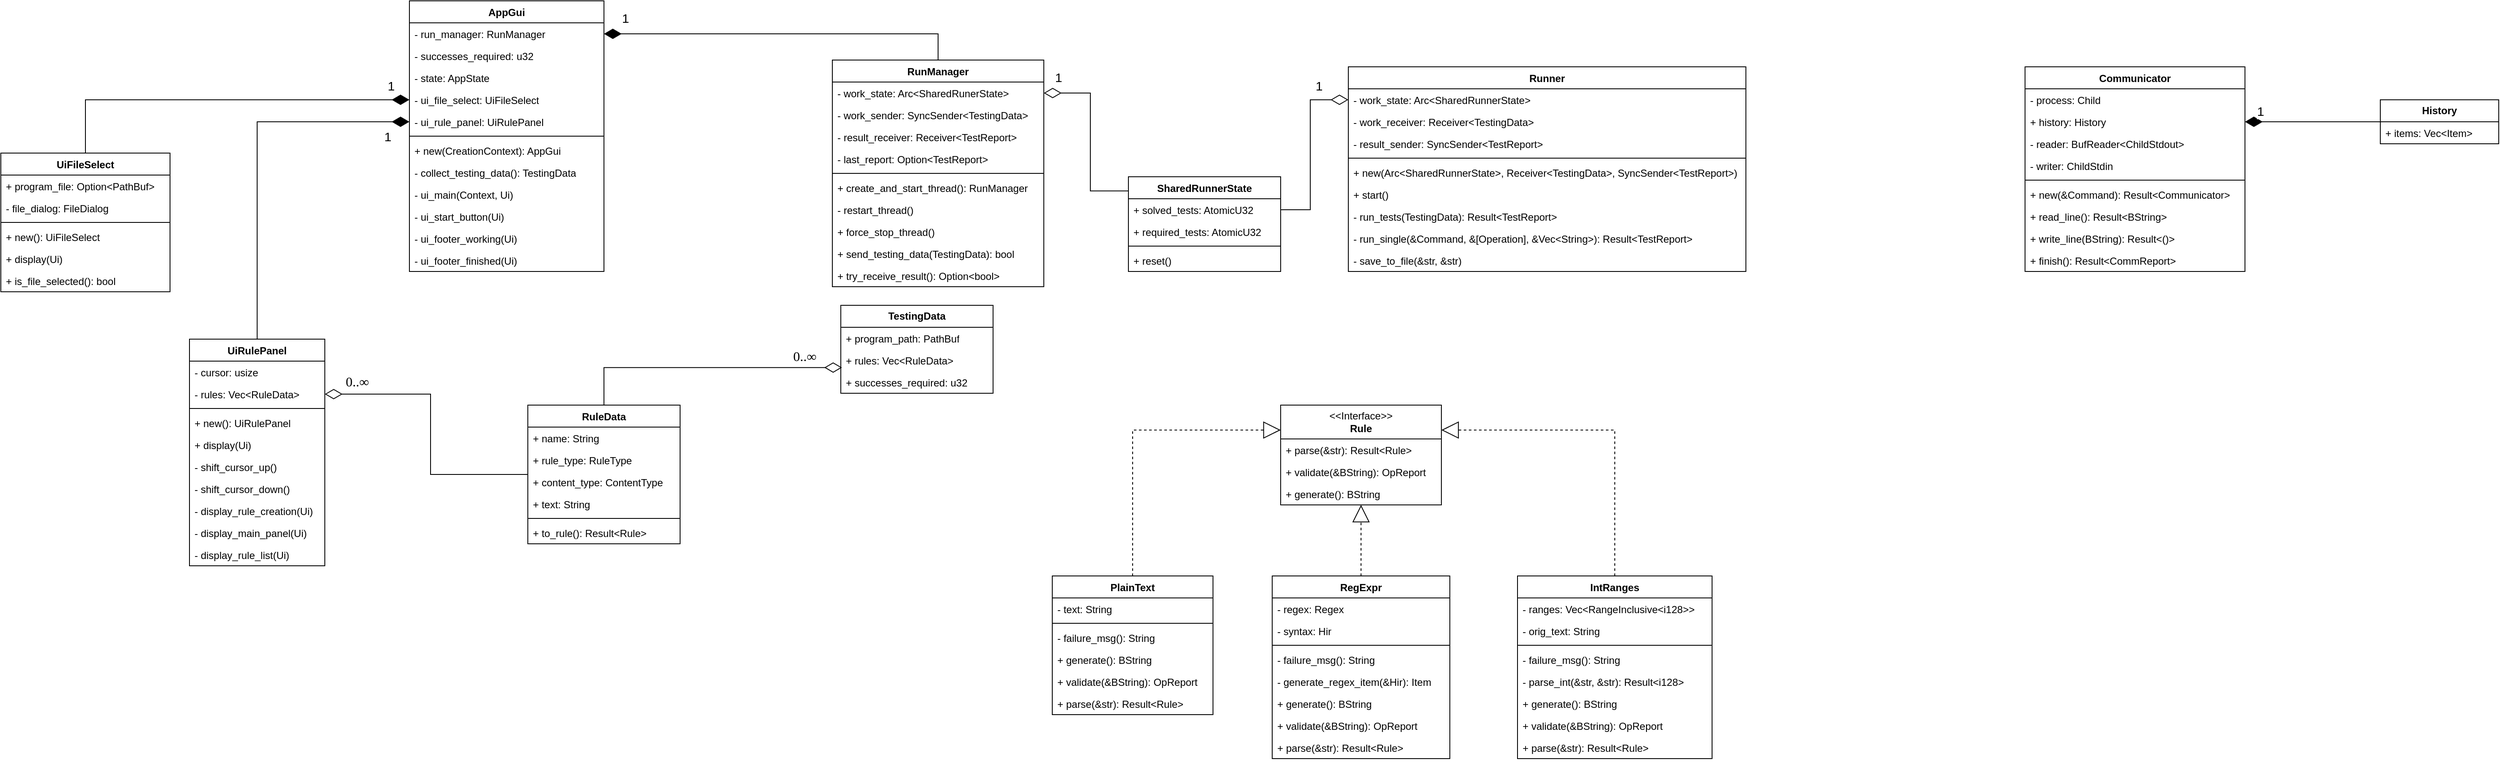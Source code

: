 <mxfile version="24.7.17">
  <diagram id="C5RBs43oDa-KdzZeNtuy" name="Page-1">
    <mxGraphModel dx="1877" dy="629" grid="1" gridSize="10" guides="1" tooltips="1" connect="1" arrows="1" fold="1" page="1" pageScale="1" pageWidth="827" pageHeight="1169" math="0" shadow="0">
      <root>
        <mxCell id="WIyWlLk6GJQsqaUBKTNV-0" />
        <mxCell id="WIyWlLk6GJQsqaUBKTNV-1" parent="WIyWlLk6GJQsqaUBKTNV-0" />
        <mxCell id="iUhNuEhfTF32NXV0GAsc-1" value="AppGui" style="swimlane;fontStyle=1;align=center;verticalAlign=top;childLayout=stackLayout;horizontal=1;startSize=26;horizontalStack=0;resizeParent=1;resizeParentMax=0;resizeLast=0;collapsible=1;marginBottom=0;whiteSpace=wrap;html=1;" parent="WIyWlLk6GJQsqaUBKTNV-1" vertex="1">
          <mxGeometry x="-30" y="40" width="230" height="320" as="geometry" />
        </mxCell>
        <mxCell id="iUhNuEhfTF32NXV0GAsc-2" value="- run_manager: RunManager" style="text;strokeColor=none;fillColor=none;align=left;verticalAlign=top;spacingLeft=4;spacingRight=4;overflow=hidden;rotatable=0;points=[[0,0.5],[1,0.5]];portConstraint=eastwest;whiteSpace=wrap;html=1;" parent="iUhNuEhfTF32NXV0GAsc-1" vertex="1">
          <mxGeometry y="26" width="230" height="26" as="geometry" />
        </mxCell>
        <mxCell id="c--dpKyqPbiVThtMQWS--4" value="- successes_required: u32" style="text;strokeColor=none;fillColor=none;align=left;verticalAlign=top;spacingLeft=4;spacingRight=4;overflow=hidden;rotatable=0;points=[[0,0.5],[1,0.5]];portConstraint=eastwest;whiteSpace=wrap;html=1;" parent="iUhNuEhfTF32NXV0GAsc-1" vertex="1">
          <mxGeometry y="52" width="230" height="26" as="geometry" />
        </mxCell>
        <mxCell id="c--dpKyqPbiVThtMQWS--5" value="- state: AppState" style="text;strokeColor=none;fillColor=none;align=left;verticalAlign=top;spacingLeft=4;spacingRight=4;overflow=hidden;rotatable=0;points=[[0,0.5],[1,0.5]];portConstraint=eastwest;whiteSpace=wrap;html=1;" parent="iUhNuEhfTF32NXV0GAsc-1" vertex="1">
          <mxGeometry y="78" width="230" height="26" as="geometry" />
        </mxCell>
        <mxCell id="c--dpKyqPbiVThtMQWS--6" value="- ui_file_select: UiFileSelect" style="text;strokeColor=none;fillColor=none;align=left;verticalAlign=top;spacingLeft=4;spacingRight=4;overflow=hidden;rotatable=0;points=[[0,0.5],[1,0.5]];portConstraint=eastwest;whiteSpace=wrap;html=1;" parent="iUhNuEhfTF32NXV0GAsc-1" vertex="1">
          <mxGeometry y="104" width="230" height="26" as="geometry" />
        </mxCell>
        <mxCell id="c--dpKyqPbiVThtMQWS--7" value="- ui_rule_panel: UiRulePanel" style="text;strokeColor=none;fillColor=none;align=left;verticalAlign=top;spacingLeft=4;spacingRight=4;overflow=hidden;rotatable=0;points=[[0,0.5],[1,0.5]];portConstraint=eastwest;whiteSpace=wrap;html=1;" parent="iUhNuEhfTF32NXV0GAsc-1" vertex="1">
          <mxGeometry y="130" width="230" height="26" as="geometry" />
        </mxCell>
        <mxCell id="iUhNuEhfTF32NXV0GAsc-3" value="" style="line;strokeWidth=1;fillColor=none;align=left;verticalAlign=middle;spacingTop=-1;spacingLeft=3;spacingRight=3;rotatable=0;labelPosition=right;points=[];portConstraint=eastwest;strokeColor=inherit;" parent="iUhNuEhfTF32NXV0GAsc-1" vertex="1">
          <mxGeometry y="156" width="230" height="8" as="geometry" />
        </mxCell>
        <mxCell id="iUhNuEhfTF32NXV0GAsc-4" value="+ new(CreationContext): AppGui" style="text;strokeColor=none;fillColor=none;align=left;verticalAlign=top;spacingLeft=4;spacingRight=4;overflow=hidden;rotatable=0;points=[[0,0.5],[1,0.5]];portConstraint=eastwest;whiteSpace=wrap;html=1;" parent="iUhNuEhfTF32NXV0GAsc-1" vertex="1">
          <mxGeometry y="164" width="230" height="26" as="geometry" />
        </mxCell>
        <mxCell id="c--dpKyqPbiVThtMQWS--8" value="- collect_testing_data(): TestingData" style="text;strokeColor=none;fillColor=none;align=left;verticalAlign=top;spacingLeft=4;spacingRight=4;overflow=hidden;rotatable=0;points=[[0,0.5],[1,0.5]];portConstraint=eastwest;whiteSpace=wrap;html=1;" parent="iUhNuEhfTF32NXV0GAsc-1" vertex="1">
          <mxGeometry y="190" width="230" height="26" as="geometry" />
        </mxCell>
        <mxCell id="c--dpKyqPbiVThtMQWS--9" value="- ui_main(Context, Ui)" style="text;strokeColor=none;fillColor=none;align=left;verticalAlign=top;spacingLeft=4;spacingRight=4;overflow=hidden;rotatable=0;points=[[0,0.5],[1,0.5]];portConstraint=eastwest;whiteSpace=wrap;html=1;" parent="iUhNuEhfTF32NXV0GAsc-1" vertex="1">
          <mxGeometry y="216" width="230" height="26" as="geometry" />
        </mxCell>
        <mxCell id="c--dpKyqPbiVThtMQWS--10" value="- ui_start_button(Ui)" style="text;strokeColor=none;fillColor=none;align=left;verticalAlign=top;spacingLeft=4;spacingRight=4;overflow=hidden;rotatable=0;points=[[0,0.5],[1,0.5]];portConstraint=eastwest;whiteSpace=wrap;html=1;" parent="iUhNuEhfTF32NXV0GAsc-1" vertex="1">
          <mxGeometry y="242" width="230" height="26" as="geometry" />
        </mxCell>
        <mxCell id="c--dpKyqPbiVThtMQWS--11" value="- ui_footer_working(Ui)" style="text;strokeColor=none;fillColor=none;align=left;verticalAlign=top;spacingLeft=4;spacingRight=4;overflow=hidden;rotatable=0;points=[[0,0.5],[1,0.5]];portConstraint=eastwest;whiteSpace=wrap;html=1;" parent="iUhNuEhfTF32NXV0GAsc-1" vertex="1">
          <mxGeometry y="268" width="230" height="26" as="geometry" />
        </mxCell>
        <mxCell id="c--dpKyqPbiVThtMQWS--12" value="- ui_footer_finished(Ui)" style="text;strokeColor=none;fillColor=none;align=left;verticalAlign=top;spacingLeft=4;spacingRight=4;overflow=hidden;rotatable=0;points=[[0,0.5],[1,0.5]];portConstraint=eastwest;whiteSpace=wrap;html=1;" parent="iUhNuEhfTF32NXV0GAsc-1" vertex="1">
          <mxGeometry y="294" width="230" height="26" as="geometry" />
        </mxCell>
        <mxCell id="c--dpKyqPbiVThtMQWS--16" value="1" style="edgeStyle=orthogonalEdgeStyle;rounded=0;orthogonalLoop=1;jettySize=auto;html=1;endArrow=diamondThin;endFill=1;strokeWidth=1;endSize=18;fontSize=15;" parent="WIyWlLk6GJQsqaUBKTNV-1" source="c--dpKyqPbiVThtMQWS--17" target="iUhNuEhfTF32NXV0GAsc-2" edge="1">
          <mxGeometry x="0.883" y="-19" relative="1" as="geometry">
            <mxPoint x="414" y="79" as="sourcePoint" />
            <mxPoint as="offset" />
          </mxGeometry>
        </mxCell>
        <mxCell id="c--dpKyqPbiVThtMQWS--17" value="RunManager" style="swimlane;fontStyle=1;align=center;verticalAlign=top;childLayout=stackLayout;horizontal=1;startSize=26;horizontalStack=0;resizeParent=1;resizeParentMax=0;resizeLast=0;collapsible=1;marginBottom=0;whiteSpace=wrap;html=1;" parent="WIyWlLk6GJQsqaUBKTNV-1" vertex="1">
          <mxGeometry x="470" y="110" width="250" height="268" as="geometry" />
        </mxCell>
        <mxCell id="c--dpKyqPbiVThtMQWS--18" value="- work_state: Arc&amp;lt;SharedRunerState&amp;gt;" style="text;strokeColor=none;fillColor=none;align=left;verticalAlign=top;spacingLeft=4;spacingRight=4;overflow=hidden;rotatable=0;points=[[0,0.5],[1,0.5]];portConstraint=eastwest;whiteSpace=wrap;html=1;" parent="c--dpKyqPbiVThtMQWS--17" vertex="1">
          <mxGeometry y="26" width="250" height="26" as="geometry" />
        </mxCell>
        <mxCell id="c--dpKyqPbiVThtMQWS--21" value="- work_sender: SyncSender&amp;lt;TestingData&amp;gt;" style="text;strokeColor=none;fillColor=none;align=left;verticalAlign=top;spacingLeft=4;spacingRight=4;overflow=hidden;rotatable=0;points=[[0,0.5],[1,0.5]];portConstraint=eastwest;whiteSpace=wrap;html=1;" parent="c--dpKyqPbiVThtMQWS--17" vertex="1">
          <mxGeometry y="52" width="250" height="26" as="geometry" />
        </mxCell>
        <mxCell id="c--dpKyqPbiVThtMQWS--22" value="- result_receiver: Receiver&amp;lt;TestReport&amp;gt;" style="text;strokeColor=none;fillColor=none;align=left;verticalAlign=top;spacingLeft=4;spacingRight=4;overflow=hidden;rotatable=0;points=[[0,0.5],[1,0.5]];portConstraint=eastwest;whiteSpace=wrap;html=1;" parent="c--dpKyqPbiVThtMQWS--17" vertex="1">
          <mxGeometry y="78" width="250" height="26" as="geometry" />
        </mxCell>
        <mxCell id="c--dpKyqPbiVThtMQWS--23" value="- last_report: Option&amp;lt;TestReport&amp;gt;" style="text;strokeColor=none;fillColor=none;align=left;verticalAlign=top;spacingLeft=4;spacingRight=4;overflow=hidden;rotatable=0;points=[[0,0.5],[1,0.5]];portConstraint=eastwest;whiteSpace=wrap;html=1;" parent="c--dpKyqPbiVThtMQWS--17" vertex="1">
          <mxGeometry y="104" width="250" height="26" as="geometry" />
        </mxCell>
        <mxCell id="c--dpKyqPbiVThtMQWS--19" value="" style="line;strokeWidth=1;fillColor=none;align=left;verticalAlign=middle;spacingTop=-1;spacingLeft=3;spacingRight=3;rotatable=0;labelPosition=right;points=[];portConstraint=eastwest;strokeColor=inherit;" parent="c--dpKyqPbiVThtMQWS--17" vertex="1">
          <mxGeometry y="130" width="250" height="8" as="geometry" />
        </mxCell>
        <mxCell id="c--dpKyqPbiVThtMQWS--20" value="+ create_and_start_thread(): RunManager" style="text;strokeColor=none;fillColor=none;align=left;verticalAlign=top;spacingLeft=4;spacingRight=4;overflow=hidden;rotatable=0;points=[[0,0.5],[1,0.5]];portConstraint=eastwest;whiteSpace=wrap;html=1;" parent="c--dpKyqPbiVThtMQWS--17" vertex="1">
          <mxGeometry y="138" width="250" height="26" as="geometry" />
        </mxCell>
        <mxCell id="c--dpKyqPbiVThtMQWS--24" value="- restart_thread()" style="text;strokeColor=none;fillColor=none;align=left;verticalAlign=top;spacingLeft=4;spacingRight=4;overflow=hidden;rotatable=0;points=[[0,0.5],[1,0.5]];portConstraint=eastwest;whiteSpace=wrap;html=1;" parent="c--dpKyqPbiVThtMQWS--17" vertex="1">
          <mxGeometry y="164" width="250" height="26" as="geometry" />
        </mxCell>
        <mxCell id="c--dpKyqPbiVThtMQWS--25" value="+ force_stop_thread()" style="text;strokeColor=none;fillColor=none;align=left;verticalAlign=top;spacingLeft=4;spacingRight=4;overflow=hidden;rotatable=0;points=[[0,0.5],[1,0.5]];portConstraint=eastwest;whiteSpace=wrap;html=1;" parent="c--dpKyqPbiVThtMQWS--17" vertex="1">
          <mxGeometry y="190" width="250" height="26" as="geometry" />
        </mxCell>
        <mxCell id="c--dpKyqPbiVThtMQWS--26" value="+ send_testing_data(TestingData): bool" style="text;strokeColor=none;fillColor=none;align=left;verticalAlign=top;spacingLeft=4;spacingRight=4;overflow=hidden;rotatable=0;points=[[0,0.5],[1,0.5]];portConstraint=eastwest;whiteSpace=wrap;html=1;" parent="c--dpKyqPbiVThtMQWS--17" vertex="1">
          <mxGeometry y="216" width="250" height="26" as="geometry" />
        </mxCell>
        <mxCell id="c--dpKyqPbiVThtMQWS--27" value="+ try_receive_result(): Option&amp;lt;bool&amp;gt;" style="text;strokeColor=none;fillColor=none;align=left;verticalAlign=top;spacingLeft=4;spacingRight=4;overflow=hidden;rotatable=0;points=[[0,0.5],[1,0.5]];portConstraint=eastwest;whiteSpace=wrap;html=1;" parent="c--dpKyqPbiVThtMQWS--17" vertex="1">
          <mxGeometry y="242" width="250" height="26" as="geometry" />
        </mxCell>
        <mxCell id="c--dpKyqPbiVThtMQWS--37" value="1" style="edgeStyle=orthogonalEdgeStyle;rounded=0;orthogonalLoop=1;jettySize=auto;html=1;endArrow=diamondThin;endFill=1;endSize=18;fontSize=15;" parent="WIyWlLk6GJQsqaUBKTNV-1" source="c--dpKyqPbiVThtMQWS--28" target="c--dpKyqPbiVThtMQWS--6" edge="1">
          <mxGeometry x="0.9" y="17" relative="1" as="geometry">
            <mxPoint as="offset" />
          </mxGeometry>
        </mxCell>
        <mxCell id="c--dpKyqPbiVThtMQWS--28" value="UiFileSelect" style="swimlane;fontStyle=1;align=center;verticalAlign=top;childLayout=stackLayout;horizontal=1;startSize=26;horizontalStack=0;resizeParent=1;resizeParentMax=0;resizeLast=0;collapsible=1;marginBottom=0;whiteSpace=wrap;html=1;" parent="WIyWlLk6GJQsqaUBKTNV-1" vertex="1">
          <mxGeometry x="-513" y="220" width="200" height="164" as="geometry" />
        </mxCell>
        <mxCell id="c--dpKyqPbiVThtMQWS--29" value="+ program_file: Option&amp;lt;PathBuf&amp;gt;" style="text;strokeColor=none;fillColor=none;align=left;verticalAlign=top;spacingLeft=4;spacingRight=4;overflow=hidden;rotatable=0;points=[[0,0.5],[1,0.5]];portConstraint=eastwest;whiteSpace=wrap;html=1;" parent="c--dpKyqPbiVThtMQWS--28" vertex="1">
          <mxGeometry y="26" width="200" height="26" as="geometry" />
        </mxCell>
        <mxCell id="L4qTlxJnyQuch68UuE1T-7" value="- file_dialog: FileDialog" style="text;strokeColor=none;fillColor=none;align=left;verticalAlign=top;spacingLeft=4;spacingRight=4;overflow=hidden;rotatable=0;points=[[0,0.5],[1,0.5]];portConstraint=eastwest;whiteSpace=wrap;html=1;" parent="c--dpKyqPbiVThtMQWS--28" vertex="1">
          <mxGeometry y="52" width="200" height="26" as="geometry" />
        </mxCell>
        <mxCell id="c--dpKyqPbiVThtMQWS--30" value="" style="line;strokeWidth=1;fillColor=none;align=left;verticalAlign=middle;spacingTop=-1;spacingLeft=3;spacingRight=3;rotatable=0;labelPosition=right;points=[];portConstraint=eastwest;strokeColor=inherit;" parent="c--dpKyqPbiVThtMQWS--28" vertex="1">
          <mxGeometry y="78" width="200" height="8" as="geometry" />
        </mxCell>
        <mxCell id="c--dpKyqPbiVThtMQWS--31" value="+ new(): UiFileSelect" style="text;strokeColor=none;fillColor=none;align=left;verticalAlign=top;spacingLeft=4;spacingRight=4;overflow=hidden;rotatable=0;points=[[0,0.5],[1,0.5]];portConstraint=eastwest;whiteSpace=wrap;html=1;" parent="c--dpKyqPbiVThtMQWS--28" vertex="1">
          <mxGeometry y="86" width="200" height="26" as="geometry" />
        </mxCell>
        <mxCell id="L4qTlxJnyQuch68UuE1T-9" value="+ display(Ui)" style="text;strokeColor=none;fillColor=none;align=left;verticalAlign=top;spacingLeft=4;spacingRight=4;overflow=hidden;rotatable=0;points=[[0,0.5],[1,0.5]];portConstraint=eastwest;whiteSpace=wrap;html=1;" parent="c--dpKyqPbiVThtMQWS--28" vertex="1">
          <mxGeometry y="112" width="200" height="26" as="geometry" />
        </mxCell>
        <mxCell id="L4qTlxJnyQuch68UuE1T-8" value="+ is_file_selected(): bool" style="text;strokeColor=none;fillColor=none;align=left;verticalAlign=top;spacingLeft=4;spacingRight=4;overflow=hidden;rotatable=0;points=[[0,0.5],[1,0.5]];portConstraint=eastwest;whiteSpace=wrap;html=1;" parent="c--dpKyqPbiVThtMQWS--28" vertex="1">
          <mxGeometry y="138" width="200" height="26" as="geometry" />
        </mxCell>
        <mxCell id="c--dpKyqPbiVThtMQWS--38" value="1" style="edgeStyle=orthogonalEdgeStyle;rounded=0;orthogonalLoop=1;jettySize=auto;html=1;fontSize=15;endSize=18;endArrow=diamondThin;endFill=1;" parent="WIyWlLk6GJQsqaUBKTNV-1" source="c--dpKyqPbiVThtMQWS--32" target="c--dpKyqPbiVThtMQWS--7" edge="1">
          <mxGeometry x="0.882" y="-17" relative="1" as="geometry">
            <mxPoint as="offset" />
          </mxGeometry>
        </mxCell>
        <mxCell id="c--dpKyqPbiVThtMQWS--32" value="UiRulePanel" style="swimlane;fontStyle=1;align=center;verticalAlign=top;childLayout=stackLayout;horizontal=1;startSize=26;horizontalStack=0;resizeParent=1;resizeParentMax=0;resizeLast=0;collapsible=1;marginBottom=0;whiteSpace=wrap;html=1;" parent="WIyWlLk6GJQsqaUBKTNV-1" vertex="1">
          <mxGeometry x="-290" y="440" width="160" height="268" as="geometry" />
        </mxCell>
        <mxCell id="c--dpKyqPbiVThtMQWS--33" value="- cursor: usize" style="text;strokeColor=none;fillColor=none;align=left;verticalAlign=top;spacingLeft=4;spacingRight=4;overflow=hidden;rotatable=0;points=[[0,0.5],[1,0.5]];portConstraint=eastwest;whiteSpace=wrap;html=1;" parent="c--dpKyqPbiVThtMQWS--32" vertex="1">
          <mxGeometry y="26" width="160" height="26" as="geometry" />
        </mxCell>
        <mxCell id="c--dpKyqPbiVThtMQWS--39" value="- rules: Vec&amp;lt;RuleData&amp;gt;" style="text;strokeColor=none;fillColor=none;align=left;verticalAlign=top;spacingLeft=4;spacingRight=4;overflow=hidden;rotatable=0;points=[[0,0.5],[1,0.5]];portConstraint=eastwest;whiteSpace=wrap;html=1;" parent="c--dpKyqPbiVThtMQWS--32" vertex="1">
          <mxGeometry y="52" width="160" height="26" as="geometry" />
        </mxCell>
        <mxCell id="c--dpKyqPbiVThtMQWS--34" value="" style="line;strokeWidth=1;fillColor=none;align=left;verticalAlign=middle;spacingTop=-1;spacingLeft=3;spacingRight=3;rotatable=0;labelPosition=right;points=[];portConstraint=eastwest;strokeColor=inherit;" parent="c--dpKyqPbiVThtMQWS--32" vertex="1">
          <mxGeometry y="78" width="160" height="8" as="geometry" />
        </mxCell>
        <mxCell id="c--dpKyqPbiVThtMQWS--35" value="+ new(): UiRulePanel" style="text;strokeColor=none;fillColor=none;align=left;verticalAlign=top;spacingLeft=4;spacingRight=4;overflow=hidden;rotatable=0;points=[[0,0.5],[1,0.5]];portConstraint=eastwest;whiteSpace=wrap;html=1;" parent="c--dpKyqPbiVThtMQWS--32" vertex="1">
          <mxGeometry y="86" width="160" height="26" as="geometry" />
        </mxCell>
        <mxCell id="L4qTlxJnyQuch68UuE1T-0" value="+ display(Ui)" style="text;strokeColor=none;fillColor=none;align=left;verticalAlign=top;spacingLeft=4;spacingRight=4;overflow=hidden;rotatable=0;points=[[0,0.5],[1,0.5]];portConstraint=eastwest;whiteSpace=wrap;html=1;" parent="c--dpKyqPbiVThtMQWS--32" vertex="1">
          <mxGeometry y="112" width="160" height="26" as="geometry" />
        </mxCell>
        <mxCell id="L4qTlxJnyQuch68UuE1T-1" value="- shift_cursor_up()" style="text;strokeColor=none;fillColor=none;align=left;verticalAlign=top;spacingLeft=4;spacingRight=4;overflow=hidden;rotatable=0;points=[[0,0.5],[1,0.5]];portConstraint=eastwest;whiteSpace=wrap;html=1;" parent="c--dpKyqPbiVThtMQWS--32" vertex="1">
          <mxGeometry y="138" width="160" height="26" as="geometry" />
        </mxCell>
        <mxCell id="L4qTlxJnyQuch68UuE1T-2" value="- shift_cursor_down()" style="text;strokeColor=none;fillColor=none;align=left;verticalAlign=top;spacingLeft=4;spacingRight=4;overflow=hidden;rotatable=0;points=[[0,0.5],[1,0.5]];portConstraint=eastwest;whiteSpace=wrap;html=1;" parent="c--dpKyqPbiVThtMQWS--32" vertex="1">
          <mxGeometry y="164" width="160" height="26" as="geometry" />
        </mxCell>
        <mxCell id="L4qTlxJnyQuch68UuE1T-3" value="- display_rule_creation(Ui)" style="text;strokeColor=none;fillColor=none;align=left;verticalAlign=top;spacingLeft=4;spacingRight=4;overflow=hidden;rotatable=0;points=[[0,0.5],[1,0.5]];portConstraint=eastwest;whiteSpace=wrap;html=1;" parent="c--dpKyqPbiVThtMQWS--32" vertex="1">
          <mxGeometry y="190" width="160" height="26" as="geometry" />
        </mxCell>
        <mxCell id="L4qTlxJnyQuch68UuE1T-6" value="- display_main_panel(Ui)" style="text;strokeColor=none;fillColor=none;align=left;verticalAlign=top;spacingLeft=4;spacingRight=4;overflow=hidden;rotatable=0;points=[[0,0.5],[1,0.5]];portConstraint=eastwest;whiteSpace=wrap;html=1;" parent="c--dpKyqPbiVThtMQWS--32" vertex="1">
          <mxGeometry y="216" width="160" height="26" as="geometry" />
        </mxCell>
        <mxCell id="L4qTlxJnyQuch68UuE1T-5" value="- display_rule_list(Ui)" style="text;strokeColor=none;fillColor=none;align=left;verticalAlign=top;spacingLeft=4;spacingRight=4;overflow=hidden;rotatable=0;points=[[0,0.5],[1,0.5]];portConstraint=eastwest;whiteSpace=wrap;html=1;" parent="c--dpKyqPbiVThtMQWS--32" vertex="1">
          <mxGeometry y="242" width="160" height="26" as="geometry" />
        </mxCell>
        <mxCell id="L4qTlxJnyQuch68UuE1T-14" value="&lt;font style=&quot;font-size: 16px;&quot; face=&quot;Times New Roman&quot;&gt;0..∞&lt;/font&gt;" style="edgeStyle=orthogonalEdgeStyle;rounded=0;orthogonalLoop=1;jettySize=auto;html=1;endArrow=diamondThin;endFill=0;endSize=18;fontSize=15;" parent="WIyWlLk6GJQsqaUBKTNV-1" source="L4qTlxJnyQuch68UuE1T-10" target="c--dpKyqPbiVThtMQWS--39" edge="1">
          <mxGeometry x="0.775" y="-15" relative="1" as="geometry">
            <mxPoint as="offset" />
          </mxGeometry>
        </mxCell>
        <mxCell id="L4qTlxJnyQuch68UuE1T-10" value="RuleData" style="swimlane;fontStyle=1;align=center;verticalAlign=top;childLayout=stackLayout;horizontal=1;startSize=26;horizontalStack=0;resizeParent=1;resizeParentMax=0;resizeLast=0;collapsible=1;marginBottom=0;whiteSpace=wrap;html=1;" parent="WIyWlLk6GJQsqaUBKTNV-1" vertex="1">
          <mxGeometry x="110" y="518" width="180" height="164" as="geometry" />
        </mxCell>
        <mxCell id="L4qTlxJnyQuch68UuE1T-11" value="+ name: String" style="text;strokeColor=none;fillColor=none;align=left;verticalAlign=top;spacingLeft=4;spacingRight=4;overflow=hidden;rotatable=0;points=[[0,0.5],[1,0.5]];portConstraint=eastwest;whiteSpace=wrap;html=1;" parent="L4qTlxJnyQuch68UuE1T-10" vertex="1">
          <mxGeometry y="26" width="180" height="26" as="geometry" />
        </mxCell>
        <mxCell id="L4qTlxJnyQuch68UuE1T-17" value="+ rule_type: RuleType" style="text;strokeColor=none;fillColor=none;align=left;verticalAlign=top;spacingLeft=4;spacingRight=4;overflow=hidden;rotatable=0;points=[[0,0.5],[1,0.5]];portConstraint=eastwest;whiteSpace=wrap;html=1;" parent="L4qTlxJnyQuch68UuE1T-10" vertex="1">
          <mxGeometry y="52" width="180" height="26" as="geometry" />
        </mxCell>
        <mxCell id="L4qTlxJnyQuch68UuE1T-16" value="+ content_type: ContentType" style="text;strokeColor=none;fillColor=none;align=left;verticalAlign=top;spacingLeft=4;spacingRight=4;overflow=hidden;rotatable=0;points=[[0,0.5],[1,0.5]];portConstraint=eastwest;whiteSpace=wrap;html=1;" parent="L4qTlxJnyQuch68UuE1T-10" vertex="1">
          <mxGeometry y="78" width="180" height="26" as="geometry" />
        </mxCell>
        <mxCell id="L4qTlxJnyQuch68UuE1T-15" value="+ text: String" style="text;strokeColor=none;fillColor=none;align=left;verticalAlign=top;spacingLeft=4;spacingRight=4;overflow=hidden;rotatable=0;points=[[0,0.5],[1,0.5]];portConstraint=eastwest;whiteSpace=wrap;html=1;" parent="L4qTlxJnyQuch68UuE1T-10" vertex="1">
          <mxGeometry y="104" width="180" height="26" as="geometry" />
        </mxCell>
        <mxCell id="L4qTlxJnyQuch68UuE1T-12" value="" style="line;strokeWidth=1;fillColor=none;align=left;verticalAlign=middle;spacingTop=-1;spacingLeft=3;spacingRight=3;rotatable=0;labelPosition=right;points=[];portConstraint=eastwest;strokeColor=inherit;" parent="L4qTlxJnyQuch68UuE1T-10" vertex="1">
          <mxGeometry y="130" width="180" height="8" as="geometry" />
        </mxCell>
        <mxCell id="L4qTlxJnyQuch68UuE1T-13" value="+ to_rule(): Result&amp;lt;Rule&amp;gt;" style="text;strokeColor=none;fillColor=none;align=left;verticalAlign=top;spacingLeft=4;spacingRight=4;overflow=hidden;rotatable=0;points=[[0,0.5],[1,0.5]];portConstraint=eastwest;whiteSpace=wrap;html=1;" parent="L4qTlxJnyQuch68UuE1T-10" vertex="1">
          <mxGeometry y="138" width="180" height="26" as="geometry" />
        </mxCell>
        <mxCell id="L4qTlxJnyQuch68UuE1T-22" value="&lt;b&gt;TestingData&lt;/b&gt;" style="swimlane;fontStyle=0;childLayout=stackLayout;horizontal=1;startSize=26;fillColor=none;horizontalStack=0;resizeParent=1;resizeParentMax=0;resizeLast=0;collapsible=1;marginBottom=0;whiteSpace=wrap;html=1;" parent="WIyWlLk6GJQsqaUBKTNV-1" vertex="1">
          <mxGeometry x="480" y="400" width="180" height="104" as="geometry" />
        </mxCell>
        <mxCell id="L4qTlxJnyQuch68UuE1T-23" value="+ program_path: PathBuf" style="text;strokeColor=none;fillColor=none;align=left;verticalAlign=top;spacingLeft=4;spacingRight=4;overflow=hidden;rotatable=0;points=[[0,0.5],[1,0.5]];portConstraint=eastwest;whiteSpace=wrap;html=1;" parent="L4qTlxJnyQuch68UuE1T-22" vertex="1">
          <mxGeometry y="26" width="180" height="26" as="geometry" />
        </mxCell>
        <mxCell id="L4qTlxJnyQuch68UuE1T-24" value="+ rules: Vec&amp;lt;RuleData&amp;gt;" style="text;strokeColor=none;fillColor=none;align=left;verticalAlign=top;spacingLeft=4;spacingRight=4;overflow=hidden;rotatable=0;points=[[0,0.5],[1,0.5]];portConstraint=eastwest;whiteSpace=wrap;html=1;" parent="L4qTlxJnyQuch68UuE1T-22" vertex="1">
          <mxGeometry y="52" width="180" height="26" as="geometry" />
        </mxCell>
        <mxCell id="L4qTlxJnyQuch68UuE1T-25" value="+ successes_required: u32" style="text;strokeColor=none;fillColor=none;align=left;verticalAlign=top;spacingLeft=4;spacingRight=4;overflow=hidden;rotatable=0;points=[[0,0.5],[1,0.5]];portConstraint=eastwest;whiteSpace=wrap;html=1;" parent="L4qTlxJnyQuch68UuE1T-22" vertex="1">
          <mxGeometry y="78" width="180" height="26" as="geometry" />
        </mxCell>
        <mxCell id="L4qTlxJnyQuch68UuE1T-26" value="&lt;font style=&quot;font-size: 16px;&quot; face=&quot;Times New Roman&quot;&gt;0..∞&lt;/font&gt;" style="edgeStyle=orthogonalEdgeStyle;rounded=0;orthogonalLoop=1;jettySize=auto;html=1;endArrow=diamondThin;endFill=0;endSize=18;fontSize=15;entryX=0.008;entryY=0.831;entryDx=0;entryDy=0;entryPerimeter=0;" parent="WIyWlLk6GJQsqaUBKTNV-1" source="L4qTlxJnyQuch68UuE1T-10" target="L4qTlxJnyQuch68UuE1T-24" edge="1">
          <mxGeometry x="0.726" y="14" relative="1" as="geometry">
            <mxPoint x="130" y="532" as="sourcePoint" />
            <mxPoint x="-120" y="515" as="targetPoint" />
            <mxPoint as="offset" />
          </mxGeometry>
        </mxCell>
        <mxCell id="L4qTlxJnyQuch68UuE1T-27" value="Runner" style="swimlane;fontStyle=1;align=center;verticalAlign=top;childLayout=stackLayout;horizontal=1;startSize=26;horizontalStack=0;resizeParent=1;resizeParentMax=0;resizeLast=0;collapsible=1;marginBottom=0;whiteSpace=wrap;html=1;" parent="WIyWlLk6GJQsqaUBKTNV-1" vertex="1">
          <mxGeometry x="1080" y="118" width="470" height="242" as="geometry" />
        </mxCell>
        <mxCell id="L4qTlxJnyQuch68UuE1T-28" value="- work_state: Arc&amp;lt;SharedRunnerState&amp;gt;" style="text;strokeColor=none;fillColor=none;align=left;verticalAlign=top;spacingLeft=4;spacingRight=4;overflow=hidden;rotatable=0;points=[[0,0.5],[1,0.5]];portConstraint=eastwest;whiteSpace=wrap;html=1;" parent="L4qTlxJnyQuch68UuE1T-27" vertex="1">
          <mxGeometry y="26" width="470" height="26" as="geometry" />
        </mxCell>
        <mxCell id="L4qTlxJnyQuch68UuE1T-31" value="- work_receiver: Receiver&amp;lt;TestingData&amp;gt;" style="text;strokeColor=none;fillColor=none;align=left;verticalAlign=top;spacingLeft=4;spacingRight=4;overflow=hidden;rotatable=0;points=[[0,0.5],[1,0.5]];portConstraint=eastwest;whiteSpace=wrap;html=1;" parent="L4qTlxJnyQuch68UuE1T-27" vertex="1">
          <mxGeometry y="52" width="470" height="26" as="geometry" />
        </mxCell>
        <mxCell id="L4qTlxJnyQuch68UuE1T-32" value="- result_sender: SyncSender&amp;lt;TestReport&amp;gt;" style="text;strokeColor=none;fillColor=none;align=left;verticalAlign=top;spacingLeft=4;spacingRight=4;overflow=hidden;rotatable=0;points=[[0,0.5],[1,0.5]];portConstraint=eastwest;whiteSpace=wrap;html=1;" parent="L4qTlxJnyQuch68UuE1T-27" vertex="1">
          <mxGeometry y="78" width="470" height="26" as="geometry" />
        </mxCell>
        <mxCell id="L4qTlxJnyQuch68UuE1T-29" value="" style="line;strokeWidth=1;fillColor=none;align=left;verticalAlign=middle;spacingTop=-1;spacingLeft=3;spacingRight=3;rotatable=0;labelPosition=right;points=[];portConstraint=eastwest;strokeColor=inherit;" parent="L4qTlxJnyQuch68UuE1T-27" vertex="1">
          <mxGeometry y="104" width="470" height="8" as="geometry" />
        </mxCell>
        <mxCell id="L4qTlxJnyQuch68UuE1T-33" value="+ new(Arc&amp;lt;SharedRunnerState&amp;gt;, Receiver&amp;lt;TestingData&amp;gt;, SyncSender&amp;lt;TestReport&amp;gt;)" style="text;strokeColor=none;fillColor=none;align=left;verticalAlign=top;spacingLeft=4;spacingRight=4;overflow=hidden;rotatable=0;points=[[0,0.5],[1,0.5]];portConstraint=eastwest;whiteSpace=wrap;html=1;" parent="L4qTlxJnyQuch68UuE1T-27" vertex="1">
          <mxGeometry y="112" width="470" height="26" as="geometry" />
        </mxCell>
        <mxCell id="L4qTlxJnyQuch68UuE1T-30" value="+ start()" style="text;strokeColor=none;fillColor=none;align=left;verticalAlign=top;spacingLeft=4;spacingRight=4;overflow=hidden;rotatable=0;points=[[0,0.5],[1,0.5]];portConstraint=eastwest;whiteSpace=wrap;html=1;" parent="L4qTlxJnyQuch68UuE1T-27" vertex="1">
          <mxGeometry y="138" width="470" height="26" as="geometry" />
        </mxCell>
        <mxCell id="L4qTlxJnyQuch68UuE1T-47" value="- run_tests(TestingData): Result&amp;lt;TestReport&amp;gt;" style="text;strokeColor=none;fillColor=none;align=left;verticalAlign=top;spacingLeft=4;spacingRight=4;overflow=hidden;rotatable=0;points=[[0,0.5],[1,0.5]];portConstraint=eastwest;whiteSpace=wrap;html=1;" parent="L4qTlxJnyQuch68UuE1T-27" vertex="1">
          <mxGeometry y="164" width="470" height="26" as="geometry" />
        </mxCell>
        <mxCell id="L4qTlxJnyQuch68UuE1T-46" value="- run_single(&amp;amp;Command, &amp;amp;[Operation], &amp;amp;Vec&amp;lt;String&amp;gt;): Result&amp;lt;TestReport&amp;gt;" style="text;strokeColor=none;fillColor=none;align=left;verticalAlign=top;spacingLeft=4;spacingRight=4;overflow=hidden;rotatable=0;points=[[0,0.5],[1,0.5]];portConstraint=eastwest;whiteSpace=wrap;html=1;" parent="L4qTlxJnyQuch68UuE1T-27" vertex="1">
          <mxGeometry y="190" width="470" height="26" as="geometry" />
        </mxCell>
        <mxCell id="L4qTlxJnyQuch68UuE1T-45" value="- save_to_file(&amp;amp;str, &amp;amp;str)" style="text;strokeColor=none;fillColor=none;align=left;verticalAlign=top;spacingLeft=4;spacingRight=4;overflow=hidden;rotatable=0;points=[[0,0.5],[1,0.5]];portConstraint=eastwest;whiteSpace=wrap;html=1;" parent="L4qTlxJnyQuch68UuE1T-27" vertex="1">
          <mxGeometry y="216" width="470" height="26" as="geometry" />
        </mxCell>
        <mxCell id="L4qTlxJnyQuch68UuE1T-38" value="1" style="edgeStyle=orthogonalEdgeStyle;rounded=0;orthogonalLoop=1;jettySize=auto;html=1;fontSize=15;endArrow=diamondThin;endFill=0;endSize=18;exitX=0.003;exitY=0.15;exitDx=0;exitDy=0;exitPerimeter=0;" parent="WIyWlLk6GJQsqaUBKTNV-1" source="L4qTlxJnyQuch68UuE1T-41" target="c--dpKyqPbiVThtMQWS--18" edge="1">
          <mxGeometry x="0.846" y="-19" relative="1" as="geometry">
            <mxPoint as="offset" />
          </mxGeometry>
        </mxCell>
        <mxCell id="L4qTlxJnyQuch68UuE1T-40" value="1" style="edgeStyle=orthogonalEdgeStyle;rounded=0;orthogonalLoop=1;jettySize=auto;html=1;endArrow=diamondThin;endFill=0;endSize=18;fontSize=15;" parent="WIyWlLk6GJQsqaUBKTNV-1" source="L4qTlxJnyQuch68UuE1T-35" target="L4qTlxJnyQuch68UuE1T-28" edge="1">
          <mxGeometry x="0.661" y="17" relative="1" as="geometry">
            <mxPoint as="offset" />
          </mxGeometry>
        </mxCell>
        <mxCell id="L4qTlxJnyQuch68UuE1T-41" value="SharedRunnerState" style="swimlane;fontStyle=1;align=center;verticalAlign=top;childLayout=stackLayout;horizontal=1;startSize=26;horizontalStack=0;resizeParent=1;resizeParentMax=0;resizeLast=0;collapsible=1;marginBottom=0;whiteSpace=wrap;html=1;" parent="WIyWlLk6GJQsqaUBKTNV-1" vertex="1">
          <mxGeometry x="820" y="248" width="180" height="112" as="geometry" />
        </mxCell>
        <mxCell id="L4qTlxJnyQuch68UuE1T-35" value="+ solved_tests: AtomicU32" style="text;strokeColor=none;fillColor=none;align=left;verticalAlign=top;spacingLeft=4;spacingRight=4;overflow=hidden;rotatable=0;points=[[0,0.5],[1,0.5]];portConstraint=eastwest;whiteSpace=wrap;html=1;" parent="L4qTlxJnyQuch68UuE1T-41" vertex="1">
          <mxGeometry y="26" width="180" height="26" as="geometry" />
        </mxCell>
        <mxCell id="L4qTlxJnyQuch68UuE1T-36" value="+ required_tests: AtomicU32" style="text;strokeColor=none;fillColor=none;align=left;verticalAlign=top;spacingLeft=4;spacingRight=4;overflow=hidden;rotatable=0;points=[[0,0.5],[1,0.5]];portConstraint=eastwest;whiteSpace=wrap;html=1;" parent="L4qTlxJnyQuch68UuE1T-41" vertex="1">
          <mxGeometry y="52" width="180" height="26" as="geometry" />
        </mxCell>
        <mxCell id="L4qTlxJnyQuch68UuE1T-43" value="" style="line;strokeWidth=1;fillColor=none;align=left;verticalAlign=middle;spacingTop=-1;spacingLeft=3;spacingRight=3;rotatable=0;labelPosition=right;points=[];portConstraint=eastwest;strokeColor=inherit;" parent="L4qTlxJnyQuch68UuE1T-41" vertex="1">
          <mxGeometry y="78" width="180" height="8" as="geometry" />
        </mxCell>
        <mxCell id="L4qTlxJnyQuch68UuE1T-44" value="+ reset()" style="text;strokeColor=none;fillColor=none;align=left;verticalAlign=top;spacingLeft=4;spacingRight=4;overflow=hidden;rotatable=0;points=[[0,0.5],[1,0.5]];portConstraint=eastwest;whiteSpace=wrap;html=1;" parent="L4qTlxJnyQuch68UuE1T-41" vertex="1">
          <mxGeometry y="86" width="180" height="26" as="geometry" />
        </mxCell>
        <mxCell id="L4qTlxJnyQuch68UuE1T-49" value="&amp;lt;&amp;lt;Interface&amp;gt;&amp;gt;&lt;div&gt;&lt;b&gt;Rule&lt;/b&gt;&lt;/div&gt;" style="swimlane;fontStyle=0;childLayout=stackLayout;horizontal=1;startSize=40;fillColor=none;horizontalStack=0;resizeParent=1;resizeParentMax=0;resizeLast=0;collapsible=1;marginBottom=0;whiteSpace=wrap;html=1;" parent="WIyWlLk6GJQsqaUBKTNV-1" vertex="1">
          <mxGeometry x="1000" y="518" width="190" height="118" as="geometry" />
        </mxCell>
        <mxCell id="L4qTlxJnyQuch68UuE1T-50" value="+ parse(&amp;amp;str): Result&amp;lt;Rule&amp;gt;" style="text;strokeColor=none;fillColor=none;align=left;verticalAlign=top;spacingLeft=4;spacingRight=4;overflow=hidden;rotatable=0;points=[[0,0.5],[1,0.5]];portConstraint=eastwest;whiteSpace=wrap;html=1;" parent="L4qTlxJnyQuch68UuE1T-49" vertex="1">
          <mxGeometry y="40" width="190" height="26" as="geometry" />
        </mxCell>
        <mxCell id="L4qTlxJnyQuch68UuE1T-51" value="+ validate(&amp;amp;BString): OpReport" style="text;strokeColor=none;fillColor=none;align=left;verticalAlign=top;spacingLeft=4;spacingRight=4;overflow=hidden;rotatable=0;points=[[0,0.5],[1,0.5]];portConstraint=eastwest;whiteSpace=wrap;html=1;" parent="L4qTlxJnyQuch68UuE1T-49" vertex="1">
          <mxGeometry y="66" width="190" height="26" as="geometry" />
        </mxCell>
        <mxCell id="L4qTlxJnyQuch68UuE1T-52" value="+ generate(): BString" style="text;strokeColor=none;fillColor=none;align=left;verticalAlign=top;spacingLeft=4;spacingRight=4;overflow=hidden;rotatable=0;points=[[0,0.5],[1,0.5]];portConstraint=eastwest;whiteSpace=wrap;html=1;" parent="L4qTlxJnyQuch68UuE1T-49" vertex="1">
          <mxGeometry y="92" width="190" height="26" as="geometry" />
        </mxCell>
        <mxCell id="L4qTlxJnyQuch68UuE1T-69" style="edgeStyle=orthogonalEdgeStyle;rounded=0;orthogonalLoop=1;jettySize=auto;html=1;exitX=0.5;exitY=0;exitDx=0;exitDy=0;entryX=0;entryY=0.25;entryDx=0;entryDy=0;dashed=1;endArrow=block;endFill=0;endSize=18;" parent="WIyWlLk6GJQsqaUBKTNV-1" source="L4qTlxJnyQuch68UuE1T-53" target="L4qTlxJnyQuch68UuE1T-49" edge="1">
          <mxGeometry relative="1" as="geometry" />
        </mxCell>
        <mxCell id="L4qTlxJnyQuch68UuE1T-53" value="PlainText" style="swimlane;fontStyle=1;align=center;verticalAlign=top;childLayout=stackLayout;horizontal=1;startSize=26;horizontalStack=0;resizeParent=1;resizeParentMax=0;resizeLast=0;collapsible=1;marginBottom=0;whiteSpace=wrap;html=1;" parent="WIyWlLk6GJQsqaUBKTNV-1" vertex="1">
          <mxGeometry x="730" y="720" width="190" height="164" as="geometry" />
        </mxCell>
        <mxCell id="L4qTlxJnyQuch68UuE1T-54" value="- text: String" style="text;strokeColor=none;fillColor=none;align=left;verticalAlign=top;spacingLeft=4;spacingRight=4;overflow=hidden;rotatable=0;points=[[0,0.5],[1,0.5]];portConstraint=eastwest;whiteSpace=wrap;html=1;" parent="L4qTlxJnyQuch68UuE1T-53" vertex="1">
          <mxGeometry y="26" width="190" height="26" as="geometry" />
        </mxCell>
        <mxCell id="L4qTlxJnyQuch68UuE1T-55" value="" style="line;strokeWidth=1;fillColor=none;align=left;verticalAlign=middle;spacingTop=-1;spacingLeft=3;spacingRight=3;rotatable=0;labelPosition=right;points=[];portConstraint=eastwest;strokeColor=inherit;" parent="L4qTlxJnyQuch68UuE1T-53" vertex="1">
          <mxGeometry y="52" width="190" height="8" as="geometry" />
        </mxCell>
        <mxCell id="L4qTlxJnyQuch68UuE1T-56" value="- failure_msg(): String" style="text;strokeColor=none;fillColor=none;align=left;verticalAlign=top;spacingLeft=4;spacingRight=4;overflow=hidden;rotatable=0;points=[[0,0.5],[1,0.5]];portConstraint=eastwest;whiteSpace=wrap;html=1;" parent="L4qTlxJnyQuch68UuE1T-53" vertex="1">
          <mxGeometry y="60" width="190" height="26" as="geometry" />
        </mxCell>
        <mxCell id="L4qTlxJnyQuch68UuE1T-65" value="+ generate(): BString" style="text;strokeColor=none;fillColor=none;align=left;verticalAlign=top;spacingLeft=4;spacingRight=4;overflow=hidden;rotatable=0;points=[[0,0.5],[1,0.5]];portConstraint=eastwest;whiteSpace=wrap;html=1;" parent="L4qTlxJnyQuch68UuE1T-53" vertex="1">
          <mxGeometry y="86" width="190" height="26" as="geometry" />
        </mxCell>
        <mxCell id="L4qTlxJnyQuch68UuE1T-66" value="+ validate(&amp;amp;BString): OpReport" style="text;strokeColor=none;fillColor=none;align=left;verticalAlign=top;spacingLeft=4;spacingRight=4;overflow=hidden;rotatable=0;points=[[0,0.5],[1,0.5]];portConstraint=eastwest;whiteSpace=wrap;html=1;" parent="L4qTlxJnyQuch68UuE1T-53" vertex="1">
          <mxGeometry y="112" width="190" height="26" as="geometry" />
        </mxCell>
        <mxCell id="L4qTlxJnyQuch68UuE1T-64" value="+ parse(&amp;amp;str): Result&amp;lt;Rule&amp;gt;" style="text;strokeColor=none;fillColor=none;align=left;verticalAlign=top;spacingLeft=4;spacingRight=4;overflow=hidden;rotatable=0;points=[[0,0.5],[1,0.5]];portConstraint=eastwest;whiteSpace=wrap;html=1;" parent="L4qTlxJnyQuch68UuE1T-53" vertex="1">
          <mxGeometry y="138" width="190" height="26" as="geometry" />
        </mxCell>
        <mxCell id="L4qTlxJnyQuch68UuE1T-86" style="edgeStyle=orthogonalEdgeStyle;rounded=0;orthogonalLoop=1;jettySize=auto;html=1;exitX=0.5;exitY=0;exitDx=0;exitDy=0;endArrow=block;endFill=0;dashed=1;endSize=18;" parent="WIyWlLk6GJQsqaUBKTNV-1" source="L4qTlxJnyQuch68UuE1T-71" target="L4qTlxJnyQuch68UuE1T-49" edge="1">
          <mxGeometry relative="1" as="geometry" />
        </mxCell>
        <mxCell id="L4qTlxJnyQuch68UuE1T-71" value="RegExpr" style="swimlane;fontStyle=1;align=center;verticalAlign=top;childLayout=stackLayout;horizontal=1;startSize=26;horizontalStack=0;resizeParent=1;resizeParentMax=0;resizeLast=0;collapsible=1;marginBottom=0;whiteSpace=wrap;html=1;" parent="WIyWlLk6GJQsqaUBKTNV-1" vertex="1">
          <mxGeometry x="990" y="720" width="210" height="216" as="geometry" />
        </mxCell>
        <mxCell id="L4qTlxJnyQuch68UuE1T-72" value="- regex: Regex" style="text;strokeColor=none;fillColor=none;align=left;verticalAlign=top;spacingLeft=4;spacingRight=4;overflow=hidden;rotatable=0;points=[[0,0.5],[1,0.5]];portConstraint=eastwest;whiteSpace=wrap;html=1;" parent="L4qTlxJnyQuch68UuE1T-71" vertex="1">
          <mxGeometry y="26" width="210" height="26" as="geometry" />
        </mxCell>
        <mxCell id="L4qTlxJnyQuch68UuE1T-88" value="- syntax: Hir" style="text;strokeColor=none;fillColor=none;align=left;verticalAlign=top;spacingLeft=4;spacingRight=4;overflow=hidden;rotatable=0;points=[[0,0.5],[1,0.5]];portConstraint=eastwest;whiteSpace=wrap;html=1;" parent="L4qTlxJnyQuch68UuE1T-71" vertex="1">
          <mxGeometry y="52" width="210" height="26" as="geometry" />
        </mxCell>
        <mxCell id="L4qTlxJnyQuch68UuE1T-73" value="" style="line;strokeWidth=1;fillColor=none;align=left;verticalAlign=middle;spacingTop=-1;spacingLeft=3;spacingRight=3;rotatable=0;labelPosition=right;points=[];portConstraint=eastwest;strokeColor=inherit;" parent="L4qTlxJnyQuch68UuE1T-71" vertex="1">
          <mxGeometry y="78" width="210" height="8" as="geometry" />
        </mxCell>
        <mxCell id="L4qTlxJnyQuch68UuE1T-74" value="- failure_msg(): String" style="text;strokeColor=none;fillColor=none;align=left;verticalAlign=top;spacingLeft=4;spacingRight=4;overflow=hidden;rotatable=0;points=[[0,0.5],[1,0.5]];portConstraint=eastwest;whiteSpace=wrap;html=1;" parent="L4qTlxJnyQuch68UuE1T-71" vertex="1">
          <mxGeometry y="86" width="210" height="26" as="geometry" />
        </mxCell>
        <mxCell id="L4qTlxJnyQuch68UuE1T-85" value="- generate_regex_item(&amp;amp;Hir): Item" style="text;strokeColor=none;fillColor=none;align=left;verticalAlign=top;spacingLeft=4;spacingRight=4;overflow=hidden;rotatable=0;points=[[0,0.5],[1,0.5]];portConstraint=eastwest;whiteSpace=wrap;html=1;" parent="L4qTlxJnyQuch68UuE1T-71" vertex="1">
          <mxGeometry y="112" width="210" height="26" as="geometry" />
        </mxCell>
        <mxCell id="L4qTlxJnyQuch68UuE1T-75" value="+ generate(): BString" style="text;strokeColor=none;fillColor=none;align=left;verticalAlign=top;spacingLeft=4;spacingRight=4;overflow=hidden;rotatable=0;points=[[0,0.5],[1,0.5]];portConstraint=eastwest;whiteSpace=wrap;html=1;" parent="L4qTlxJnyQuch68UuE1T-71" vertex="1">
          <mxGeometry y="138" width="210" height="26" as="geometry" />
        </mxCell>
        <mxCell id="L4qTlxJnyQuch68UuE1T-76" value="+ validate(&amp;amp;BString): OpReport" style="text;strokeColor=none;fillColor=none;align=left;verticalAlign=top;spacingLeft=4;spacingRight=4;overflow=hidden;rotatable=0;points=[[0,0.5],[1,0.5]];portConstraint=eastwest;whiteSpace=wrap;html=1;" parent="L4qTlxJnyQuch68UuE1T-71" vertex="1">
          <mxGeometry y="164" width="210" height="26" as="geometry" />
        </mxCell>
        <mxCell id="L4qTlxJnyQuch68UuE1T-77" value="+ parse(&amp;amp;str): Result&amp;lt;Rule&amp;gt;" style="text;strokeColor=none;fillColor=none;align=left;verticalAlign=top;spacingLeft=4;spacingRight=4;overflow=hidden;rotatable=0;points=[[0,0.5],[1,0.5]];portConstraint=eastwest;whiteSpace=wrap;html=1;" parent="L4qTlxJnyQuch68UuE1T-71" vertex="1">
          <mxGeometry y="190" width="210" height="26" as="geometry" />
        </mxCell>
        <mxCell id="L4qTlxJnyQuch68UuE1T-87" style="edgeStyle=orthogonalEdgeStyle;rounded=0;orthogonalLoop=1;jettySize=auto;html=1;exitX=0.5;exitY=0;exitDx=0;exitDy=0;entryX=1;entryY=0.25;entryDx=0;entryDy=0;endSize=18;endArrow=block;endFill=0;dashed=1;" parent="WIyWlLk6GJQsqaUBKTNV-1" source="L4qTlxJnyQuch68UuE1T-78" target="L4qTlxJnyQuch68UuE1T-49" edge="1">
          <mxGeometry relative="1" as="geometry" />
        </mxCell>
        <mxCell id="L4qTlxJnyQuch68UuE1T-78" value="IntRanges" style="swimlane;fontStyle=1;align=center;verticalAlign=top;childLayout=stackLayout;horizontal=1;startSize=26;horizontalStack=0;resizeParent=1;resizeParentMax=0;resizeLast=0;collapsible=1;marginBottom=0;whiteSpace=wrap;html=1;" parent="WIyWlLk6GJQsqaUBKTNV-1" vertex="1">
          <mxGeometry x="1280" y="720" width="230" height="216" as="geometry" />
        </mxCell>
        <mxCell id="L4qTlxJnyQuch68UuE1T-79" value="- ranges: Vec&amp;lt;RangeInclusive&amp;lt;i128&amp;gt;&amp;gt;" style="text;strokeColor=none;fillColor=none;align=left;verticalAlign=top;spacingLeft=4;spacingRight=4;overflow=hidden;rotatable=0;points=[[0,0.5],[1,0.5]];portConstraint=eastwest;whiteSpace=wrap;html=1;" parent="L4qTlxJnyQuch68UuE1T-78" vertex="1">
          <mxGeometry y="26" width="230" height="26" as="geometry" />
        </mxCell>
        <mxCell id="L4qTlxJnyQuch68UuE1T-89" value="- orig_text: String" style="text;strokeColor=none;fillColor=none;align=left;verticalAlign=top;spacingLeft=4;spacingRight=4;overflow=hidden;rotatable=0;points=[[0,0.5],[1,0.5]];portConstraint=eastwest;whiteSpace=wrap;html=1;" parent="L4qTlxJnyQuch68UuE1T-78" vertex="1">
          <mxGeometry y="52" width="230" height="26" as="geometry" />
        </mxCell>
        <mxCell id="L4qTlxJnyQuch68UuE1T-80" value="" style="line;strokeWidth=1;fillColor=none;align=left;verticalAlign=middle;spacingTop=-1;spacingLeft=3;spacingRight=3;rotatable=0;labelPosition=right;points=[];portConstraint=eastwest;strokeColor=inherit;" parent="L4qTlxJnyQuch68UuE1T-78" vertex="1">
          <mxGeometry y="78" width="230" height="8" as="geometry" />
        </mxCell>
        <mxCell id="L4qTlxJnyQuch68UuE1T-81" value="- failure_msg(): String" style="text;strokeColor=none;fillColor=none;align=left;verticalAlign=top;spacingLeft=4;spacingRight=4;overflow=hidden;rotatable=0;points=[[0,0.5],[1,0.5]];portConstraint=eastwest;whiteSpace=wrap;html=1;" parent="L4qTlxJnyQuch68UuE1T-78" vertex="1">
          <mxGeometry y="86" width="230" height="26" as="geometry" />
        </mxCell>
        <mxCell id="L4qTlxJnyQuch68UuE1T-90" value="- parse_int(&amp;amp;str, &amp;amp;str): Result&amp;lt;i128&amp;gt;" style="text;strokeColor=none;fillColor=none;align=left;verticalAlign=top;spacingLeft=4;spacingRight=4;overflow=hidden;rotatable=0;points=[[0,0.5],[1,0.5]];portConstraint=eastwest;whiteSpace=wrap;html=1;" parent="L4qTlxJnyQuch68UuE1T-78" vertex="1">
          <mxGeometry y="112" width="230" height="26" as="geometry" />
        </mxCell>
        <mxCell id="L4qTlxJnyQuch68UuE1T-82" value="+ generate(): BString" style="text;strokeColor=none;fillColor=none;align=left;verticalAlign=top;spacingLeft=4;spacingRight=4;overflow=hidden;rotatable=0;points=[[0,0.5],[1,0.5]];portConstraint=eastwest;whiteSpace=wrap;html=1;" parent="L4qTlxJnyQuch68UuE1T-78" vertex="1">
          <mxGeometry y="138" width="230" height="26" as="geometry" />
        </mxCell>
        <mxCell id="L4qTlxJnyQuch68UuE1T-83" value="+ validate(&amp;amp;BString): OpReport" style="text;strokeColor=none;fillColor=none;align=left;verticalAlign=top;spacingLeft=4;spacingRight=4;overflow=hidden;rotatable=0;points=[[0,0.5],[1,0.5]];portConstraint=eastwest;whiteSpace=wrap;html=1;" parent="L4qTlxJnyQuch68UuE1T-78" vertex="1">
          <mxGeometry y="164" width="230" height="26" as="geometry" />
        </mxCell>
        <mxCell id="L4qTlxJnyQuch68UuE1T-84" value="+ parse(&amp;amp;str): Result&amp;lt;Rule&amp;gt;" style="text;strokeColor=none;fillColor=none;align=left;verticalAlign=top;spacingLeft=4;spacingRight=4;overflow=hidden;rotatable=0;points=[[0,0.5],[1,0.5]];portConstraint=eastwest;whiteSpace=wrap;html=1;" parent="L4qTlxJnyQuch68UuE1T-78" vertex="1">
          <mxGeometry y="190" width="230" height="26" as="geometry" />
        </mxCell>
        <mxCell id="IPU7fFCO_FE1hBzqPCtg-0" value="Communicator" style="swimlane;fontStyle=1;align=center;verticalAlign=top;childLayout=stackLayout;horizontal=1;startSize=26;horizontalStack=0;resizeParent=1;resizeParentMax=0;resizeLast=0;collapsible=1;marginBottom=0;whiteSpace=wrap;html=1;" vertex="1" parent="WIyWlLk6GJQsqaUBKTNV-1">
          <mxGeometry x="1880" y="118" width="260" height="242" as="geometry" />
        </mxCell>
        <mxCell id="IPU7fFCO_FE1hBzqPCtg-1" value="- process: Child" style="text;strokeColor=none;fillColor=none;align=left;verticalAlign=top;spacingLeft=4;spacingRight=4;overflow=hidden;rotatable=0;points=[[0,0.5],[1,0.5]];portConstraint=eastwest;whiteSpace=wrap;html=1;" vertex="1" parent="IPU7fFCO_FE1hBzqPCtg-0">
          <mxGeometry y="26" width="260" height="26" as="geometry" />
        </mxCell>
        <mxCell id="IPU7fFCO_FE1hBzqPCtg-6" value="+ history: History" style="text;strokeColor=none;fillColor=none;align=left;verticalAlign=top;spacingLeft=4;spacingRight=4;overflow=hidden;rotatable=0;points=[[0,0.5],[1,0.5]];portConstraint=eastwest;whiteSpace=wrap;html=1;" vertex="1" parent="IPU7fFCO_FE1hBzqPCtg-0">
          <mxGeometry y="52" width="260" height="26" as="geometry" />
        </mxCell>
        <mxCell id="IPU7fFCO_FE1hBzqPCtg-4" value="- reader: BufReader&amp;lt;ChildStdout&amp;gt;" style="text;strokeColor=none;fillColor=none;align=left;verticalAlign=top;spacingLeft=4;spacingRight=4;overflow=hidden;rotatable=0;points=[[0,0.5],[1,0.5]];portConstraint=eastwest;whiteSpace=wrap;html=1;" vertex="1" parent="IPU7fFCO_FE1hBzqPCtg-0">
          <mxGeometry y="78" width="260" height="26" as="geometry" />
        </mxCell>
        <mxCell id="IPU7fFCO_FE1hBzqPCtg-7" value="- writer: ChildStdin" style="text;strokeColor=none;fillColor=none;align=left;verticalAlign=top;spacingLeft=4;spacingRight=4;overflow=hidden;rotatable=0;points=[[0,0.5],[1,0.5]];portConstraint=eastwest;whiteSpace=wrap;html=1;" vertex="1" parent="IPU7fFCO_FE1hBzqPCtg-0">
          <mxGeometry y="104" width="260" height="26" as="geometry" />
        </mxCell>
        <mxCell id="IPU7fFCO_FE1hBzqPCtg-2" value="" style="line;strokeWidth=1;fillColor=none;align=left;verticalAlign=middle;spacingTop=-1;spacingLeft=3;spacingRight=3;rotatable=0;labelPosition=right;points=[];portConstraint=eastwest;strokeColor=inherit;" vertex="1" parent="IPU7fFCO_FE1hBzqPCtg-0">
          <mxGeometry y="130" width="260" height="8" as="geometry" />
        </mxCell>
        <mxCell id="IPU7fFCO_FE1hBzqPCtg-9" value="+ new(&amp;amp;Command): Result&amp;lt;Communicator&amp;gt;" style="text;strokeColor=none;fillColor=none;align=left;verticalAlign=top;spacingLeft=4;spacingRight=4;overflow=hidden;rotatable=0;points=[[0,0.5],[1,0.5]];portConstraint=eastwest;whiteSpace=wrap;html=1;" vertex="1" parent="IPU7fFCO_FE1hBzqPCtg-0">
          <mxGeometry y="138" width="260" height="26" as="geometry" />
        </mxCell>
        <mxCell id="IPU7fFCO_FE1hBzqPCtg-8" value="+ read_line(): Result&amp;lt;BString&amp;gt;" style="text;strokeColor=none;fillColor=none;align=left;verticalAlign=top;spacingLeft=4;spacingRight=4;overflow=hidden;rotatable=0;points=[[0,0.5],[1,0.5]];portConstraint=eastwest;whiteSpace=wrap;html=1;" vertex="1" parent="IPU7fFCO_FE1hBzqPCtg-0">
          <mxGeometry y="164" width="260" height="26" as="geometry" />
        </mxCell>
        <mxCell id="IPU7fFCO_FE1hBzqPCtg-5" value="+ write_line(BString): Result&amp;lt;()&amp;gt;" style="text;strokeColor=none;fillColor=none;align=left;verticalAlign=top;spacingLeft=4;spacingRight=4;overflow=hidden;rotatable=0;points=[[0,0.5],[1,0.5]];portConstraint=eastwest;whiteSpace=wrap;html=1;" vertex="1" parent="IPU7fFCO_FE1hBzqPCtg-0">
          <mxGeometry y="190" width="260" height="26" as="geometry" />
        </mxCell>
        <mxCell id="IPU7fFCO_FE1hBzqPCtg-3" value="+ finish(): Result&amp;lt;CommReport&amp;gt;" style="text;strokeColor=none;fillColor=none;align=left;verticalAlign=top;spacingLeft=4;spacingRight=4;overflow=hidden;rotatable=0;points=[[0,0.5],[1,0.5]];portConstraint=eastwest;whiteSpace=wrap;html=1;" vertex="1" parent="IPU7fFCO_FE1hBzqPCtg-0">
          <mxGeometry y="216" width="260" height="26" as="geometry" />
        </mxCell>
        <mxCell id="IPU7fFCO_FE1hBzqPCtg-15" value="1" style="edgeStyle=orthogonalEdgeStyle;rounded=0;orthogonalLoop=1;jettySize=auto;html=1;entryX=1;entryY=0.5;entryDx=0;entryDy=0;endSize=18;endArrow=diamondThin;endFill=1;fontSize=15;" edge="1" parent="WIyWlLk6GJQsqaUBKTNV-1" source="IPU7fFCO_FE1hBzqPCtg-10" target="IPU7fFCO_FE1hBzqPCtg-6">
          <mxGeometry x="0.778" y="-13" relative="1" as="geometry">
            <mxPoint as="offset" />
          </mxGeometry>
        </mxCell>
        <mxCell id="IPU7fFCO_FE1hBzqPCtg-10" value="&lt;b&gt;History&lt;/b&gt;" style="swimlane;fontStyle=0;childLayout=stackLayout;horizontal=1;startSize=26;fillColor=none;horizontalStack=0;resizeParent=1;resizeParentMax=0;resizeLast=0;collapsible=1;marginBottom=0;whiteSpace=wrap;html=1;" vertex="1" parent="WIyWlLk6GJQsqaUBKTNV-1">
          <mxGeometry x="2300" y="157" width="140" height="52" as="geometry" />
        </mxCell>
        <mxCell id="IPU7fFCO_FE1hBzqPCtg-11" value="+ items: Vec&amp;lt;Item&amp;gt;" style="text;strokeColor=none;fillColor=none;align=left;verticalAlign=top;spacingLeft=4;spacingRight=4;overflow=hidden;rotatable=0;points=[[0,0.5],[1,0.5]];portConstraint=eastwest;whiteSpace=wrap;html=1;" vertex="1" parent="IPU7fFCO_FE1hBzqPCtg-10">
          <mxGeometry y="26" width="140" height="26" as="geometry" />
        </mxCell>
      </root>
    </mxGraphModel>
  </diagram>
</mxfile>
